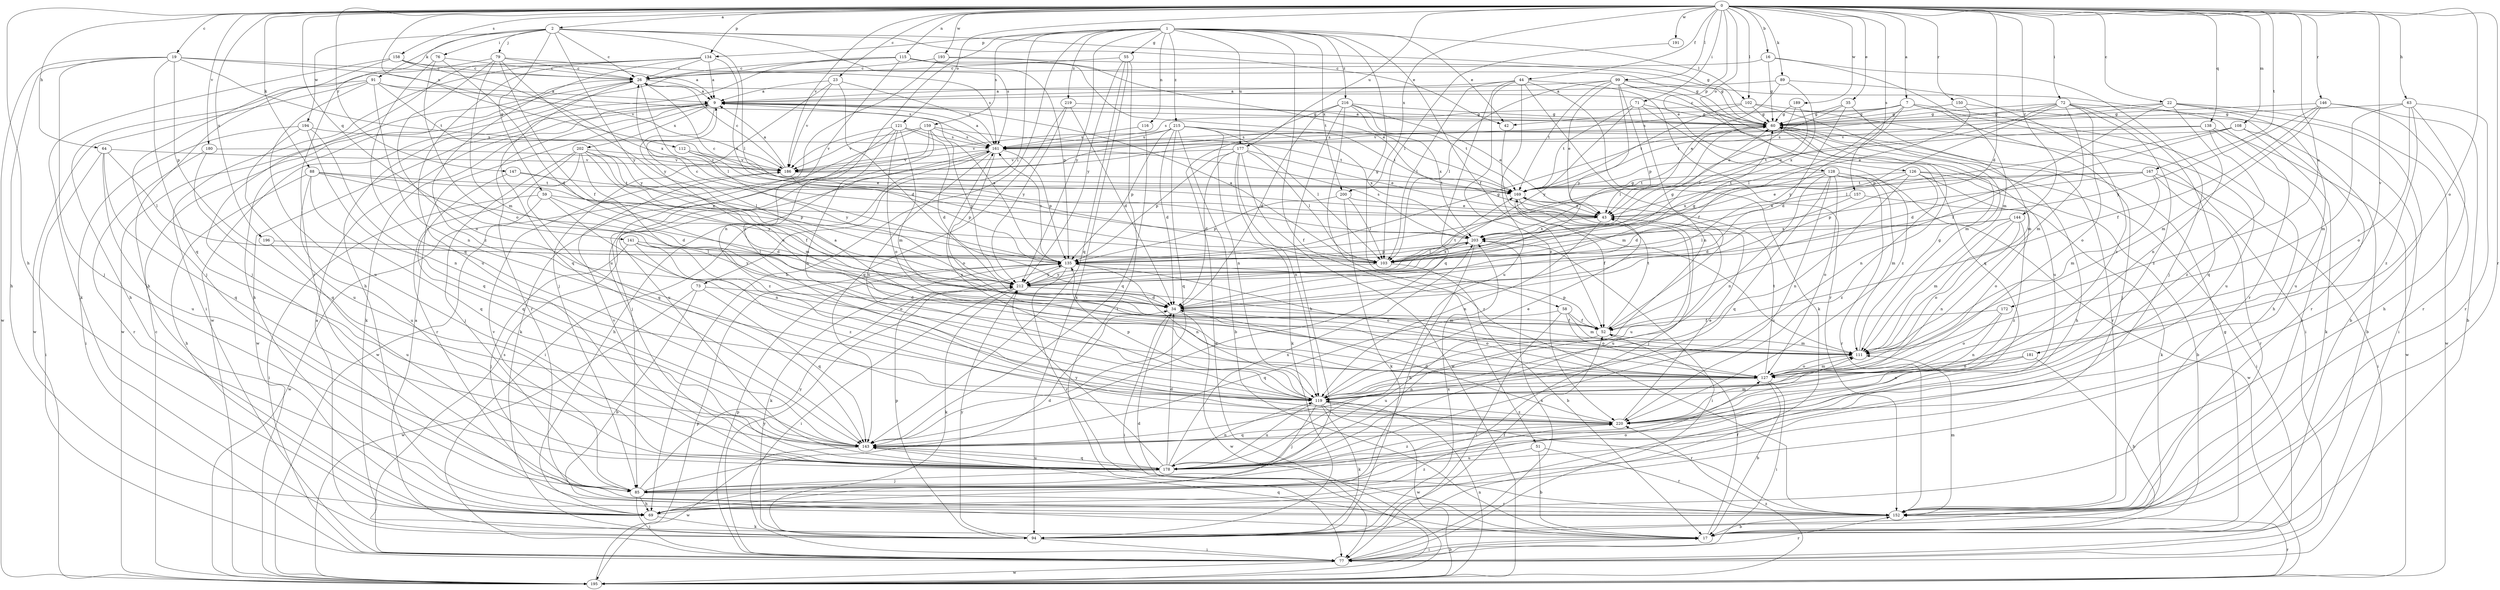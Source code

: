 strict digraph  {
0;
1;
2;
7;
9;
16;
17;
19;
22;
23;
26;
34;
35;
42;
43;
44;
51;
52;
55;
58;
59;
60;
63;
64;
69;
71;
72;
73;
76;
77;
79;
85;
88;
89;
91;
94;
99;
102;
103;
108;
111;
112;
115;
116;
119;
121;
126;
127;
128;
134;
135;
138;
141;
143;
144;
146;
147;
150;
152;
157;
158;
159;
161;
167;
169;
172;
177;
178;
180;
181;
186;
189;
191;
193;
194;
195;
196;
200;
202;
203;
212;
215;
216;
219;
220;
0 -> 2  [label=a];
0 -> 7  [label=a];
0 -> 16  [label=b];
0 -> 19  [label=c];
0 -> 22  [label=c];
0 -> 23  [label=c];
0 -> 34  [label=d];
0 -> 35  [label=e];
0 -> 44  [label=f];
0 -> 63  [label=h];
0 -> 64  [label=h];
0 -> 69  [label=h];
0 -> 71  [label=i];
0 -> 72  [label=i];
0 -> 88  [label=k];
0 -> 89  [label=k];
0 -> 99  [label=l];
0 -> 102  [label=l];
0 -> 108  [label=m];
0 -> 112  [label=n];
0 -> 115  [label=n];
0 -> 121  [label=o];
0 -> 126  [label=o];
0 -> 127  [label=o];
0 -> 128  [label=p];
0 -> 134  [label=p];
0 -> 138  [label=q];
0 -> 141  [label=q];
0 -> 144  [label=r];
0 -> 146  [label=r];
0 -> 147  [label=r];
0 -> 150  [label=r];
0 -> 152  [label=r];
0 -> 157  [label=s];
0 -> 158  [label=s];
0 -> 167  [label=t];
0 -> 172  [label=u];
0 -> 177  [label=u];
0 -> 180  [label=v];
0 -> 181  [label=v];
0 -> 186  [label=v];
0 -> 189  [label=w];
0 -> 191  [label=w];
0 -> 193  [label=w];
0 -> 196  [label=x];
0 -> 200  [label=x];
1 -> 42  [label=e];
1 -> 51  [label=f];
1 -> 52  [label=f];
1 -> 55  [label=g];
1 -> 58  [label=g];
1 -> 69  [label=h];
1 -> 73  [label=i];
1 -> 102  [label=l];
1 -> 116  [label=n];
1 -> 134  [label=p];
1 -> 159  [label=s];
1 -> 177  [label=u];
1 -> 200  [label=x];
1 -> 212  [label=y];
1 -> 215  [label=z];
1 -> 216  [label=z];
1 -> 219  [label=z];
1 -> 220  [label=z];
2 -> 26  [label=c];
2 -> 42  [label=e];
2 -> 59  [label=g];
2 -> 60  [label=g];
2 -> 76  [label=i];
2 -> 79  [label=j];
2 -> 91  [label=k];
2 -> 103  [label=l];
2 -> 152  [label=r];
2 -> 161  [label=s];
2 -> 194  [label=w];
2 -> 212  [label=y];
7 -> 42  [label=e];
7 -> 60  [label=g];
7 -> 69  [label=h];
7 -> 85  [label=j];
7 -> 103  [label=l];
7 -> 161  [label=s];
7 -> 178  [label=u];
7 -> 212  [label=y];
9 -> 60  [label=g];
9 -> 94  [label=k];
9 -> 127  [label=o];
9 -> 152  [label=r];
9 -> 195  [label=w];
9 -> 202  [label=x];
16 -> 26  [label=c];
16 -> 60  [label=g];
16 -> 85  [label=j];
16 -> 111  [label=m];
17 -> 9  [label=a];
17 -> 34  [label=d];
17 -> 52  [label=f];
17 -> 60  [label=g];
17 -> 77  [label=i];
17 -> 143  [label=q];
19 -> 26  [label=c];
19 -> 69  [label=h];
19 -> 85  [label=j];
19 -> 135  [label=p];
19 -> 143  [label=q];
19 -> 169  [label=t];
19 -> 186  [label=v];
19 -> 195  [label=w];
22 -> 17  [label=b];
22 -> 52  [label=f];
22 -> 60  [label=g];
22 -> 119  [label=n];
22 -> 178  [label=u];
22 -> 186  [label=v];
22 -> 195  [label=w];
23 -> 9  [label=a];
23 -> 34  [label=d];
23 -> 85  [label=j];
23 -> 161  [label=s];
23 -> 186  [label=v];
26 -> 9  [label=a];
26 -> 69  [label=h];
26 -> 103  [label=l];
26 -> 143  [label=q];
26 -> 195  [label=w];
34 -> 52  [label=f];
34 -> 77  [label=i];
34 -> 127  [label=o];
34 -> 195  [label=w];
35 -> 34  [label=d];
35 -> 60  [label=g];
35 -> 111  [label=m];
35 -> 169  [label=t];
42 -> 111  [label=m];
43 -> 26  [label=c];
43 -> 119  [label=n];
43 -> 178  [label=u];
43 -> 203  [label=x];
44 -> 9  [label=a];
44 -> 94  [label=k];
44 -> 103  [label=l];
44 -> 119  [label=n];
44 -> 143  [label=q];
44 -> 152  [label=r];
44 -> 178  [label=u];
44 -> 220  [label=z];
51 -> 17  [label=b];
51 -> 152  [label=r];
51 -> 178  [label=u];
52 -> 111  [label=m];
52 -> 135  [label=p];
52 -> 169  [label=t];
52 -> 178  [label=u];
55 -> 26  [label=c];
55 -> 77  [label=i];
55 -> 94  [label=k];
55 -> 143  [label=q];
55 -> 212  [label=y];
58 -> 52  [label=f];
58 -> 77  [label=i];
58 -> 111  [label=m];
58 -> 127  [label=o];
58 -> 143  [label=q];
59 -> 34  [label=d];
59 -> 43  [label=e];
59 -> 77  [label=i];
59 -> 119  [label=n];
59 -> 195  [label=w];
60 -> 9  [label=a];
60 -> 26  [label=c];
60 -> 69  [label=h];
60 -> 103  [label=l];
60 -> 119  [label=n];
60 -> 152  [label=r];
60 -> 161  [label=s];
63 -> 60  [label=g];
63 -> 69  [label=h];
63 -> 111  [label=m];
63 -> 127  [label=o];
63 -> 152  [label=r];
63 -> 220  [label=z];
64 -> 77  [label=i];
64 -> 103  [label=l];
64 -> 143  [label=q];
64 -> 178  [label=u];
64 -> 186  [label=v];
69 -> 94  [label=k];
69 -> 220  [label=z];
71 -> 52  [label=f];
71 -> 60  [label=g];
71 -> 169  [label=t];
71 -> 212  [label=y];
71 -> 220  [label=z];
72 -> 43  [label=e];
72 -> 60  [label=g];
72 -> 111  [label=m];
72 -> 127  [label=o];
72 -> 135  [label=p];
72 -> 143  [label=q];
72 -> 152  [label=r];
72 -> 186  [label=v];
72 -> 220  [label=z];
73 -> 17  [label=b];
73 -> 34  [label=d];
73 -> 143  [label=q];
73 -> 195  [label=w];
76 -> 26  [label=c];
76 -> 34  [label=d];
76 -> 127  [label=o];
76 -> 143  [label=q];
77 -> 17  [label=b];
77 -> 135  [label=p];
77 -> 152  [label=r];
77 -> 161  [label=s];
77 -> 195  [label=w];
77 -> 203  [label=x];
77 -> 212  [label=y];
79 -> 26  [label=c];
79 -> 52  [label=f];
79 -> 69  [label=h];
79 -> 111  [label=m];
79 -> 119  [label=n];
79 -> 161  [label=s];
79 -> 212  [label=y];
85 -> 34  [label=d];
85 -> 69  [label=h];
85 -> 77  [label=i];
85 -> 127  [label=o];
85 -> 152  [label=r];
85 -> 186  [label=v];
85 -> 212  [label=y];
88 -> 34  [label=d];
88 -> 69  [label=h];
88 -> 135  [label=p];
88 -> 143  [label=q];
88 -> 169  [label=t];
88 -> 178  [label=u];
89 -> 9  [label=a];
89 -> 43  [label=e];
89 -> 203  [label=x];
89 -> 220  [label=z];
91 -> 9  [label=a];
91 -> 69  [label=h];
91 -> 119  [label=n];
91 -> 161  [label=s];
91 -> 178  [label=u];
91 -> 195  [label=w];
91 -> 212  [label=y];
94 -> 9  [label=a];
94 -> 52  [label=f];
94 -> 77  [label=i];
94 -> 135  [label=p];
94 -> 203  [label=x];
94 -> 212  [label=y];
99 -> 9  [label=a];
99 -> 43  [label=e];
99 -> 103  [label=l];
99 -> 135  [label=p];
99 -> 143  [label=q];
99 -> 152  [label=r];
99 -> 169  [label=t];
99 -> 178  [label=u];
99 -> 212  [label=y];
102 -> 60  [label=g];
102 -> 77  [label=i];
102 -> 111  [label=m];
102 -> 161  [label=s];
102 -> 169  [label=t];
103 -> 9  [label=a];
103 -> 17  [label=b];
103 -> 60  [label=g];
103 -> 203  [label=x];
103 -> 212  [label=y];
108 -> 17  [label=b];
108 -> 34  [label=d];
108 -> 94  [label=k];
108 -> 103  [label=l];
108 -> 161  [label=s];
111 -> 60  [label=g];
111 -> 127  [label=o];
112 -> 43  [label=e];
112 -> 186  [label=v];
112 -> 212  [label=y];
115 -> 26  [label=c];
115 -> 60  [label=g];
115 -> 69  [label=h];
115 -> 119  [label=n];
115 -> 135  [label=p];
115 -> 169  [label=t];
115 -> 195  [label=w];
116 -> 143  [label=q];
116 -> 161  [label=s];
119 -> 43  [label=e];
119 -> 85  [label=j];
119 -> 94  [label=k];
119 -> 135  [label=p];
119 -> 152  [label=r];
119 -> 161  [label=s];
119 -> 178  [label=u];
119 -> 195  [label=w];
119 -> 220  [label=z];
121 -> 34  [label=d];
121 -> 111  [label=m];
121 -> 119  [label=n];
121 -> 127  [label=o];
121 -> 161  [label=s];
121 -> 178  [label=u];
121 -> 186  [label=v];
126 -> 17  [label=b];
126 -> 77  [label=i];
126 -> 94  [label=k];
126 -> 119  [label=n];
126 -> 169  [label=t];
126 -> 203  [label=x];
126 -> 220  [label=z];
127 -> 9  [label=a];
127 -> 17  [label=b];
127 -> 77  [label=i];
127 -> 111  [label=m];
127 -> 119  [label=n];
127 -> 169  [label=t];
128 -> 34  [label=d];
128 -> 111  [label=m];
128 -> 119  [label=n];
128 -> 127  [label=o];
128 -> 143  [label=q];
128 -> 152  [label=r];
128 -> 169  [label=t];
128 -> 178  [label=u];
128 -> 195  [label=w];
134 -> 9  [label=a];
134 -> 26  [label=c];
134 -> 77  [label=i];
134 -> 85  [label=j];
134 -> 178  [label=u];
134 -> 203  [label=x];
134 -> 220  [label=z];
135 -> 9  [label=a];
135 -> 26  [label=c];
135 -> 60  [label=g];
135 -> 94  [label=k];
135 -> 119  [label=n];
135 -> 127  [label=o];
135 -> 152  [label=r];
135 -> 161  [label=s];
135 -> 212  [label=y];
138 -> 152  [label=r];
138 -> 161  [label=s];
138 -> 169  [label=t];
138 -> 195  [label=w];
138 -> 220  [label=z];
141 -> 85  [label=j];
141 -> 103  [label=l];
141 -> 127  [label=o];
141 -> 212  [label=y];
141 -> 220  [label=z];
143 -> 178  [label=u];
143 -> 195  [label=w];
144 -> 103  [label=l];
144 -> 111  [label=m];
144 -> 119  [label=n];
144 -> 127  [label=o];
144 -> 203  [label=x];
144 -> 220  [label=z];
146 -> 17  [label=b];
146 -> 52  [label=f];
146 -> 60  [label=g];
146 -> 111  [label=m];
146 -> 152  [label=r];
146 -> 212  [label=y];
147 -> 143  [label=q];
147 -> 169  [label=t];
147 -> 212  [label=y];
150 -> 43  [label=e];
150 -> 60  [label=g];
150 -> 77  [label=i];
152 -> 17  [label=b];
152 -> 111  [label=m];
157 -> 34  [label=d];
157 -> 43  [label=e];
157 -> 127  [label=o];
158 -> 9  [label=a];
158 -> 26  [label=c];
158 -> 85  [label=j];
158 -> 94  [label=k];
158 -> 203  [label=x];
159 -> 85  [label=j];
159 -> 94  [label=k];
159 -> 161  [label=s];
159 -> 169  [label=t];
159 -> 186  [label=v];
159 -> 195  [label=w];
159 -> 212  [label=y];
161 -> 9  [label=a];
161 -> 69  [label=h];
161 -> 77  [label=i];
161 -> 119  [label=n];
161 -> 127  [label=o];
161 -> 135  [label=p];
161 -> 186  [label=v];
167 -> 43  [label=e];
167 -> 77  [label=i];
167 -> 111  [label=m];
167 -> 135  [label=p];
167 -> 152  [label=r];
167 -> 169  [label=t];
169 -> 43  [label=e];
169 -> 52  [label=f];
169 -> 85  [label=j];
169 -> 178  [label=u];
172 -> 52  [label=f];
172 -> 119  [label=n];
172 -> 127  [label=o];
177 -> 34  [label=d];
177 -> 43  [label=e];
177 -> 94  [label=k];
177 -> 103  [label=l];
177 -> 119  [label=n];
177 -> 135  [label=p];
177 -> 186  [label=v];
177 -> 195  [label=w];
178 -> 34  [label=d];
178 -> 85  [label=j];
178 -> 119  [label=n];
178 -> 143  [label=q];
178 -> 186  [label=v];
178 -> 203  [label=x];
178 -> 212  [label=y];
178 -> 220  [label=z];
180 -> 143  [label=q];
180 -> 152  [label=r];
180 -> 186  [label=v];
181 -> 17  [label=b];
181 -> 119  [label=n];
181 -> 127  [label=o];
186 -> 9  [label=a];
186 -> 26  [label=c];
186 -> 135  [label=p];
186 -> 169  [label=t];
189 -> 43  [label=e];
189 -> 60  [label=g];
189 -> 103  [label=l];
191 -> 103  [label=l];
193 -> 26  [label=c];
193 -> 43  [label=e];
193 -> 60  [label=g];
193 -> 178  [label=u];
194 -> 77  [label=i];
194 -> 119  [label=n];
194 -> 143  [label=q];
194 -> 161  [label=s];
194 -> 178  [label=u];
195 -> 26  [label=c];
195 -> 119  [label=n];
195 -> 135  [label=p];
195 -> 152  [label=r];
195 -> 220  [label=z];
196 -> 103  [label=l];
196 -> 178  [label=u];
200 -> 43  [label=e];
200 -> 94  [label=k];
200 -> 103  [label=l];
200 -> 135  [label=p];
202 -> 52  [label=f];
202 -> 85  [label=j];
202 -> 103  [label=l];
202 -> 111  [label=m];
202 -> 143  [label=q];
202 -> 152  [label=r];
202 -> 186  [label=v];
202 -> 220  [label=z];
203 -> 60  [label=g];
203 -> 69  [label=h];
203 -> 77  [label=i];
203 -> 103  [label=l];
203 -> 135  [label=p];
203 -> 161  [label=s];
212 -> 34  [label=d];
212 -> 60  [label=g];
212 -> 77  [label=i];
212 -> 94  [label=k];
212 -> 111  [label=m];
212 -> 169  [label=t];
215 -> 17  [label=b];
215 -> 34  [label=d];
215 -> 103  [label=l];
215 -> 119  [label=n];
215 -> 135  [label=p];
215 -> 143  [label=q];
215 -> 161  [label=s];
215 -> 169  [label=t];
215 -> 186  [label=v];
215 -> 203  [label=x];
216 -> 34  [label=d];
216 -> 43  [label=e];
216 -> 60  [label=g];
216 -> 69  [label=h];
216 -> 152  [label=r];
216 -> 169  [label=t];
216 -> 195  [label=w];
216 -> 203  [label=x];
219 -> 34  [label=d];
219 -> 60  [label=g];
219 -> 143  [label=q];
219 -> 212  [label=y];
220 -> 34  [label=d];
220 -> 43  [label=e];
220 -> 111  [label=m];
220 -> 143  [label=q];
}

